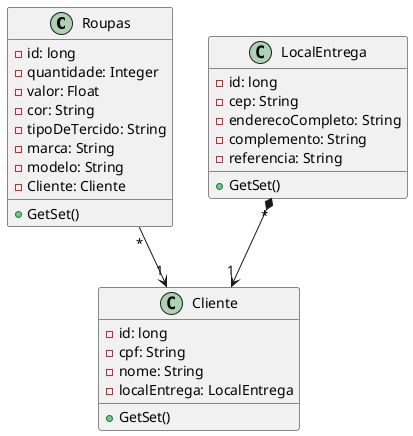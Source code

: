 @startuml UML

class Roupas{
    - id: long
    - quantidade: Integer
    - valor: Float
    - cor: String
    - tipoDeTercido: String
    - marca: String
    - modelo: String
    - Cliente: Cliente

    + GetSet()


}
class Cliente{
    -id: long
    - cpf: String
    - nome: String
    - localEntrega: LocalEntrega

    + GetSet()
}

class LocalEntrega{
    - id: long
    - cep: String
    - enderecoCompleto: String
    - complemento: String
    - referencia: String

    + GetSet()
}

Roupas "*" --> "1" Cliente
LocalEntrega "*" *-->"1" Cliente


@enduml